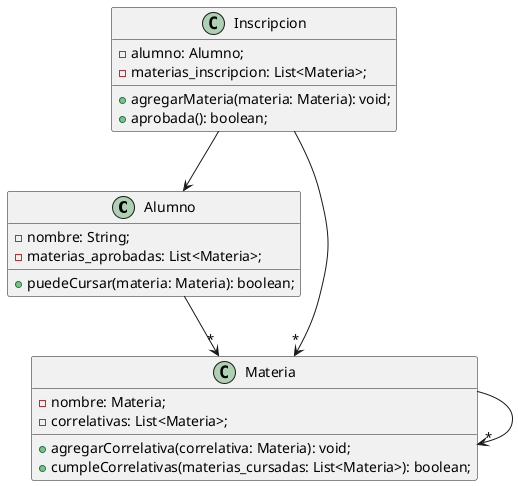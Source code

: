 @startuml

class Alumno{
 - nombre: String;
 - materias_aprobadas: List<Materia>;

 + puedeCursar(materia: Materia): boolean;
}

class Materia{
 - nombre: Materia;
 - correlativas: List<Materia>;

 + agregarCorrelativa(correlativa: Materia): void;
 + cumpleCorrelativas(materias_cursadas: List<Materia>): boolean;
}

class Inscripcion{
 - alumno: Alumno;
 - materias_inscripcion: List<Materia>;

 + agregarMateria(materia: Materia): void;
 + aprobada(): boolean;
}

Alumno --> "*" Materia
Inscripcion --> Alumno
Inscripcion --> "*" Materia
Materia --> "*" Materia
@enduml